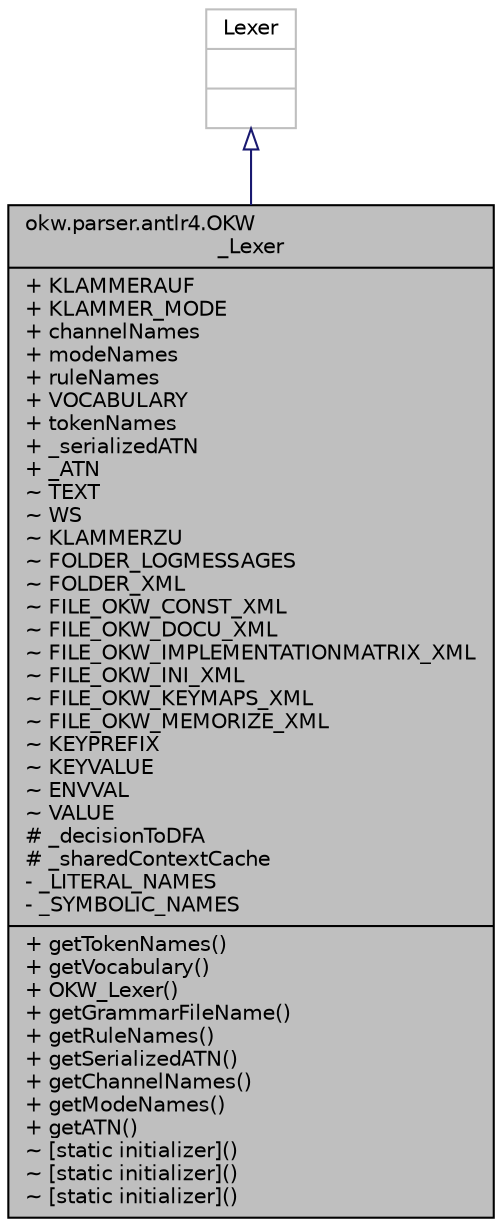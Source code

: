 digraph "okw.parser.antlr4.OKW_Lexer"
{
 // INTERACTIVE_SVG=YES
 // LATEX_PDF_SIZE
  edge [fontname="Helvetica",fontsize="10",labelfontname="Helvetica",labelfontsize="10"];
  node [fontname="Helvetica",fontsize="10",shape=record];
  Node1 [label="{okw.parser.antlr4.OKW\l_Lexer\n|+ KLAMMERAUF\l+ KLAMMER_MODE\l+ channelNames\l+ modeNames\l+ ruleNames\l+ VOCABULARY\l+ tokenNames\l+ _serializedATN\l+ _ATN\l~ TEXT\l~ WS\l~ KLAMMERZU\l~ FOLDER_LOGMESSAGES\l~ FOLDER_XML\l~ FILE_OKW_CONST_XML\l~ FILE_OKW_DOCU_XML\l~ FILE_OKW_IMPLEMENTATIONMATRIX_XML\l~ FILE_OKW_INI_XML\l~ FILE_OKW_KEYMAPS_XML\l~ FILE_OKW_MEMORIZE_XML\l~ KEYPREFIX\l~ KEYVALUE\l~ ENVVAL\l~ VALUE\l# _decisionToDFA\l# _sharedContextCache\l- _LITERAL_NAMES\l- _SYMBOLIC_NAMES\l|+ getTokenNames()\l+ getVocabulary()\l+ OKW_Lexer()\l+ getGrammarFileName()\l+ getRuleNames()\l+ getSerializedATN()\l+ getChannelNames()\l+ getModeNames()\l+ getATN()\l~ [static initializer]()\l~ [static initializer]()\l~ [static initializer]()\l}",height=0.2,width=0.4,color="black", fillcolor="grey75", style="filled", fontcolor="black",tooltip=" "];
  Node2 -> Node1 [dir="back",color="midnightblue",fontsize="10",style="solid",arrowtail="onormal",fontname="Helvetica"];
  Node2 [label="{Lexer\n||}",height=0.2,width=0.4,color="grey75", fillcolor="white", style="filled",tooltip=" "];
}
